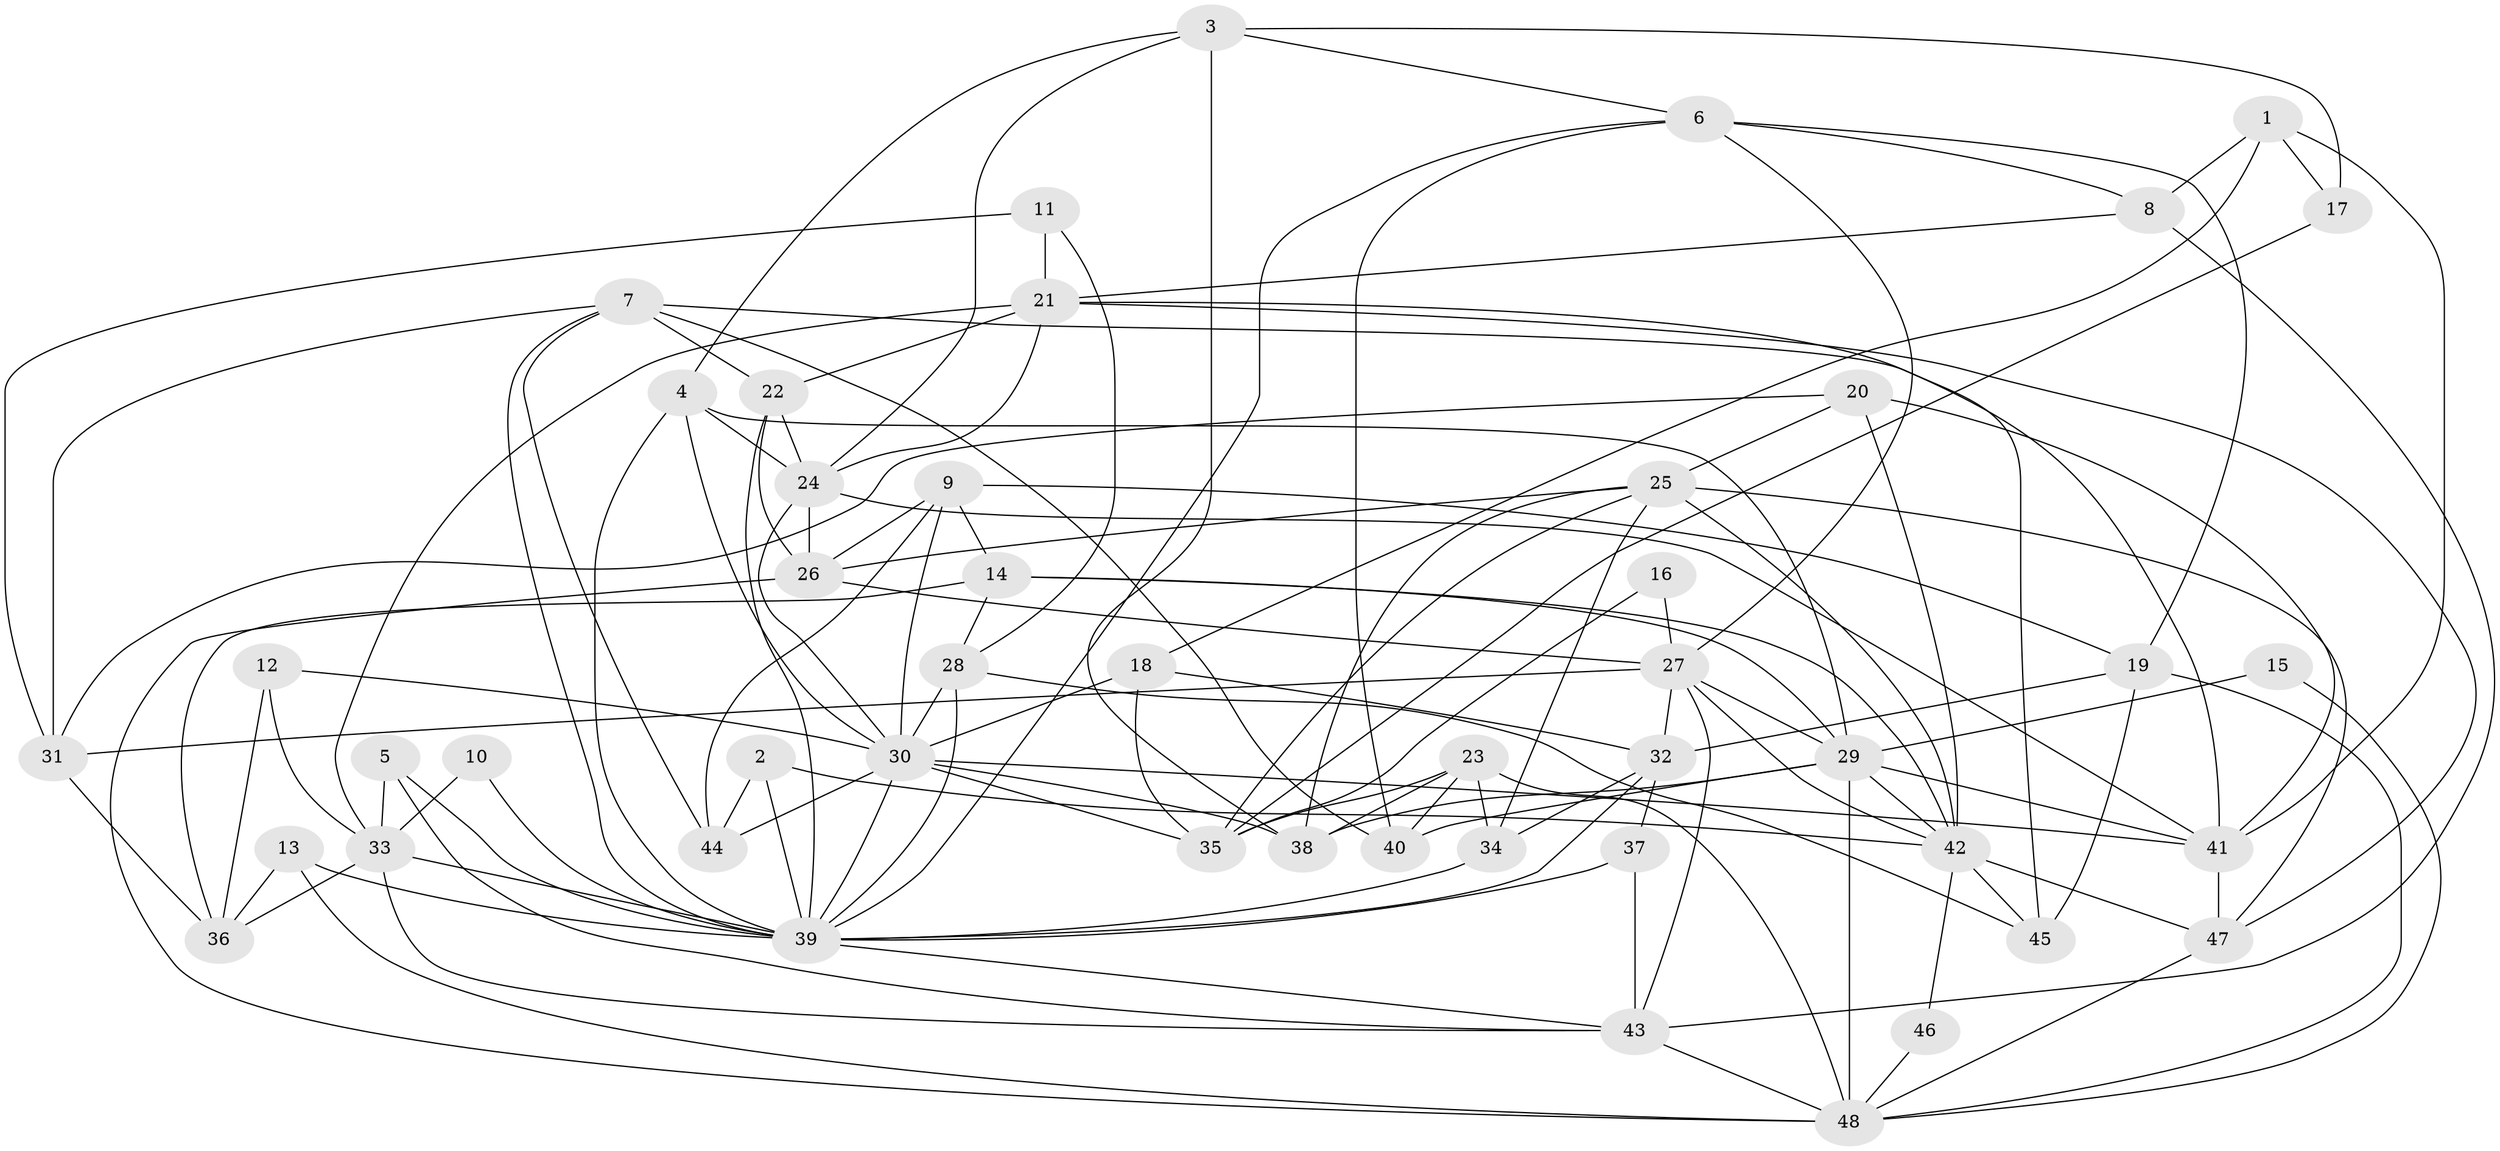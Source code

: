// original degree distribution, {5: 0.2, 4: 0.29473684210526313, 6: 0.06315789473684211, 3: 0.2736842105263158, 2: 0.11578947368421053, 7: 0.031578947368421054, 8: 0.021052631578947368}
// Generated by graph-tools (version 1.1) at 2025/50/03/09/25 03:50:03]
// undirected, 48 vertices, 127 edges
graph export_dot {
graph [start="1"]
  node [color=gray90,style=filled];
  1;
  2;
  3;
  4;
  5;
  6;
  7;
  8;
  9;
  10;
  11;
  12;
  13;
  14;
  15;
  16;
  17;
  18;
  19;
  20;
  21;
  22;
  23;
  24;
  25;
  26;
  27;
  28;
  29;
  30;
  31;
  32;
  33;
  34;
  35;
  36;
  37;
  38;
  39;
  40;
  41;
  42;
  43;
  44;
  45;
  46;
  47;
  48;
  1 -- 8 [weight=1.0];
  1 -- 17 [weight=1.0];
  1 -- 18 [weight=1.0];
  1 -- 41 [weight=1.0];
  2 -- 39 [weight=1.0];
  2 -- 42 [weight=1.0];
  2 -- 44 [weight=1.0];
  3 -- 4 [weight=1.0];
  3 -- 6 [weight=1.0];
  3 -- 17 [weight=1.0];
  3 -- 24 [weight=1.0];
  3 -- 38 [weight=1.0];
  4 -- 24 [weight=1.0];
  4 -- 29 [weight=1.0];
  4 -- 30 [weight=1.0];
  4 -- 39 [weight=1.0];
  5 -- 33 [weight=1.0];
  5 -- 39 [weight=2.0];
  5 -- 43 [weight=1.0];
  6 -- 8 [weight=1.0];
  6 -- 19 [weight=1.0];
  6 -- 27 [weight=1.0];
  6 -- 39 [weight=1.0];
  6 -- 40 [weight=1.0];
  7 -- 22 [weight=1.0];
  7 -- 31 [weight=1.0];
  7 -- 39 [weight=1.0];
  7 -- 40 [weight=1.0];
  7 -- 41 [weight=1.0];
  7 -- 44 [weight=1.0];
  8 -- 21 [weight=1.0];
  8 -- 43 [weight=1.0];
  9 -- 14 [weight=1.0];
  9 -- 19 [weight=1.0];
  9 -- 26 [weight=1.0];
  9 -- 30 [weight=2.0];
  9 -- 44 [weight=1.0];
  10 -- 33 [weight=1.0];
  10 -- 39 [weight=1.0];
  11 -- 21 [weight=1.0];
  11 -- 28 [weight=1.0];
  11 -- 31 [weight=1.0];
  12 -- 30 [weight=1.0];
  12 -- 33 [weight=1.0];
  12 -- 36 [weight=1.0];
  13 -- 36 [weight=1.0];
  13 -- 39 [weight=1.0];
  13 -- 48 [weight=1.0];
  14 -- 28 [weight=1.0];
  14 -- 29 [weight=1.0];
  14 -- 36 [weight=1.0];
  14 -- 42 [weight=1.0];
  15 -- 29 [weight=1.0];
  15 -- 48 [weight=1.0];
  16 -- 27 [weight=1.0];
  16 -- 35 [weight=1.0];
  17 -- 35 [weight=1.0];
  18 -- 30 [weight=1.0];
  18 -- 32 [weight=1.0];
  18 -- 35 [weight=1.0];
  19 -- 32 [weight=1.0];
  19 -- 45 [weight=1.0];
  19 -- 48 [weight=1.0];
  20 -- 25 [weight=1.0];
  20 -- 31 [weight=1.0];
  20 -- 41 [weight=1.0];
  20 -- 42 [weight=1.0];
  21 -- 22 [weight=1.0];
  21 -- 24 [weight=1.0];
  21 -- 33 [weight=1.0];
  21 -- 45 [weight=1.0];
  21 -- 47 [weight=1.0];
  22 -- 24 [weight=1.0];
  22 -- 26 [weight=1.0];
  22 -- 39 [weight=1.0];
  23 -- 34 [weight=1.0];
  23 -- 35 [weight=1.0];
  23 -- 38 [weight=1.0];
  23 -- 40 [weight=1.0];
  23 -- 48 [weight=1.0];
  24 -- 26 [weight=1.0];
  24 -- 30 [weight=1.0];
  24 -- 41 [weight=1.0];
  25 -- 26 [weight=1.0];
  25 -- 34 [weight=1.0];
  25 -- 35 [weight=1.0];
  25 -- 38 [weight=1.0];
  25 -- 42 [weight=2.0];
  25 -- 47 [weight=1.0];
  26 -- 27 [weight=1.0];
  26 -- 48 [weight=1.0];
  27 -- 29 [weight=1.0];
  27 -- 31 [weight=1.0];
  27 -- 32 [weight=1.0];
  27 -- 42 [weight=1.0];
  27 -- 43 [weight=1.0];
  28 -- 30 [weight=1.0];
  28 -- 39 [weight=1.0];
  28 -- 45 [weight=1.0];
  29 -- 38 [weight=2.0];
  29 -- 40 [weight=1.0];
  29 -- 41 [weight=1.0];
  29 -- 42 [weight=1.0];
  29 -- 48 [weight=1.0];
  30 -- 35 [weight=1.0];
  30 -- 38 [weight=2.0];
  30 -- 39 [weight=1.0];
  30 -- 41 [weight=2.0];
  30 -- 44 [weight=1.0];
  31 -- 36 [weight=1.0];
  32 -- 34 [weight=1.0];
  32 -- 37 [weight=1.0];
  32 -- 39 [weight=1.0];
  33 -- 36 [weight=1.0];
  33 -- 39 [weight=1.0];
  33 -- 43 [weight=1.0];
  34 -- 39 [weight=1.0];
  37 -- 39 [weight=1.0];
  37 -- 43 [weight=1.0];
  39 -- 43 [weight=1.0];
  41 -- 47 [weight=2.0];
  42 -- 45 [weight=1.0];
  42 -- 46 [weight=1.0];
  42 -- 47 [weight=1.0];
  43 -- 48 [weight=1.0];
  46 -- 48 [weight=1.0];
  47 -- 48 [weight=1.0];
}

